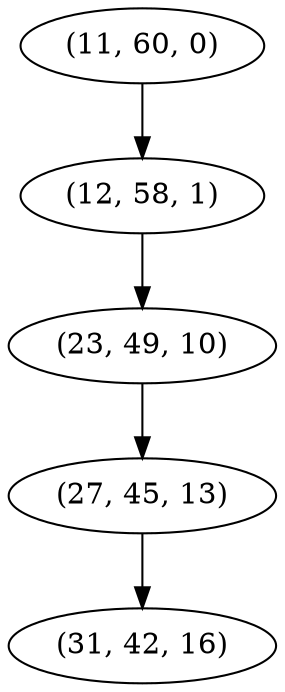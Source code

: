 digraph tree {
    "(11, 60, 0)";
    "(12, 58, 1)";
    "(23, 49, 10)";
    "(27, 45, 13)";
    "(31, 42, 16)";
    "(11, 60, 0)" -> "(12, 58, 1)";
    "(12, 58, 1)" -> "(23, 49, 10)";
    "(23, 49, 10)" -> "(27, 45, 13)";
    "(27, 45, 13)" -> "(31, 42, 16)";
}
